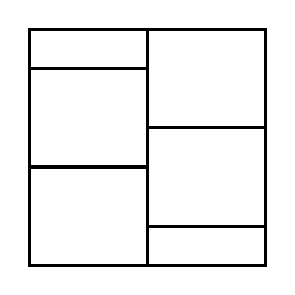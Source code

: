 \begin{tikzpicture}[very thick, scale=.5]
    \draw (0,5) rectangle (3,6);
    \draw (0,5/2) rectangle (3,5);
    \draw (0,0) rectangle (3,5/2);
    \draw (3,7/2) rectangle (6,6);
    \draw (3,1) rectangle (6,7/2);
    \draw (3,0) rectangle (6,1);
\end{tikzpicture}
